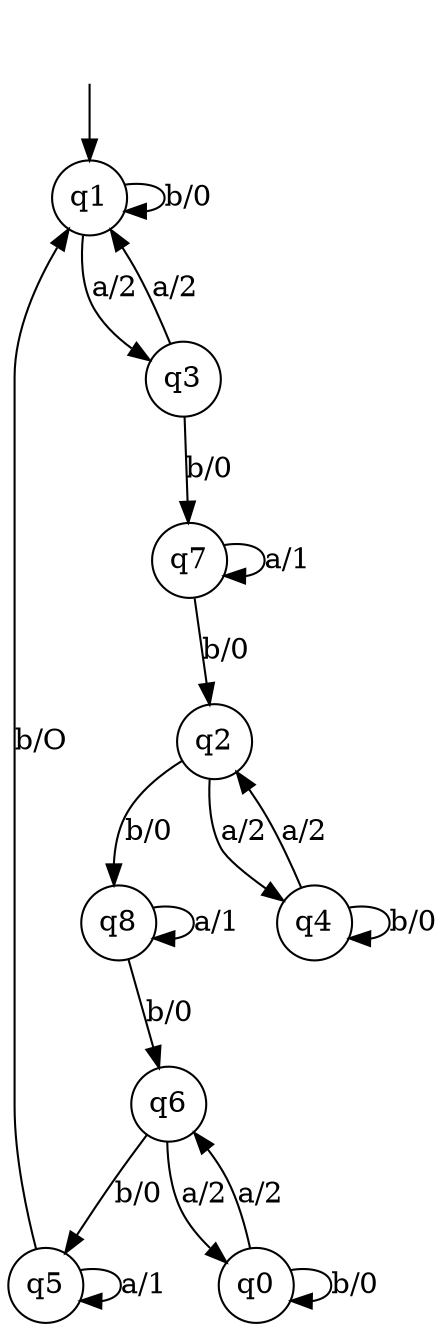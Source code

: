 digraph g {
__start0 [label="" shape="none"];
q5 [shape="circle" margin=0 label="q5"];
q2 [shape="circle" margin=0 label="q2"];
q7 [shape="circle" margin=0 label="q7"];
q8 [shape="circle" margin=0 label="q8"];
q4 [shape="circle" margin=0 label="q4"];
q6 [shape="circle" margin=0 label="q6"];
q0 [shape="circle" margin=0 label="q0"];
q1 [shape="circle" margin=0 label="q1"];
q3 [shape="circle" margin=0 label="q3"];
q8 -> q6 [label="b/0"];
q5 -> q1 [label="b/O"];
q1 -> q3 [label="a/2"];
q7 -> q2 [label="b/0"];
q2 -> q8 [label="b/0"];
q8 -> q8 [label="a/1"];
q6 -> q5 [label="b/0"];
q2 -> q4 [label="a/2"];
q4 -> q4 [label="b/0"];
q1 -> q1 [label="b/0"];
q5 -> q5 [label="a/1"];
q3 -> q7 [label="b/0"];
q6 -> q0 [label="a/2"];
q0 -> q6 [label="a/2"];
q4 -> q2 [label="a/2"];
q3 -> q1 [label="a/2"];
q0 -> q0 [label="b/0"];
q7 -> q7 [label="a/1"];
__start0 -> q1;
}